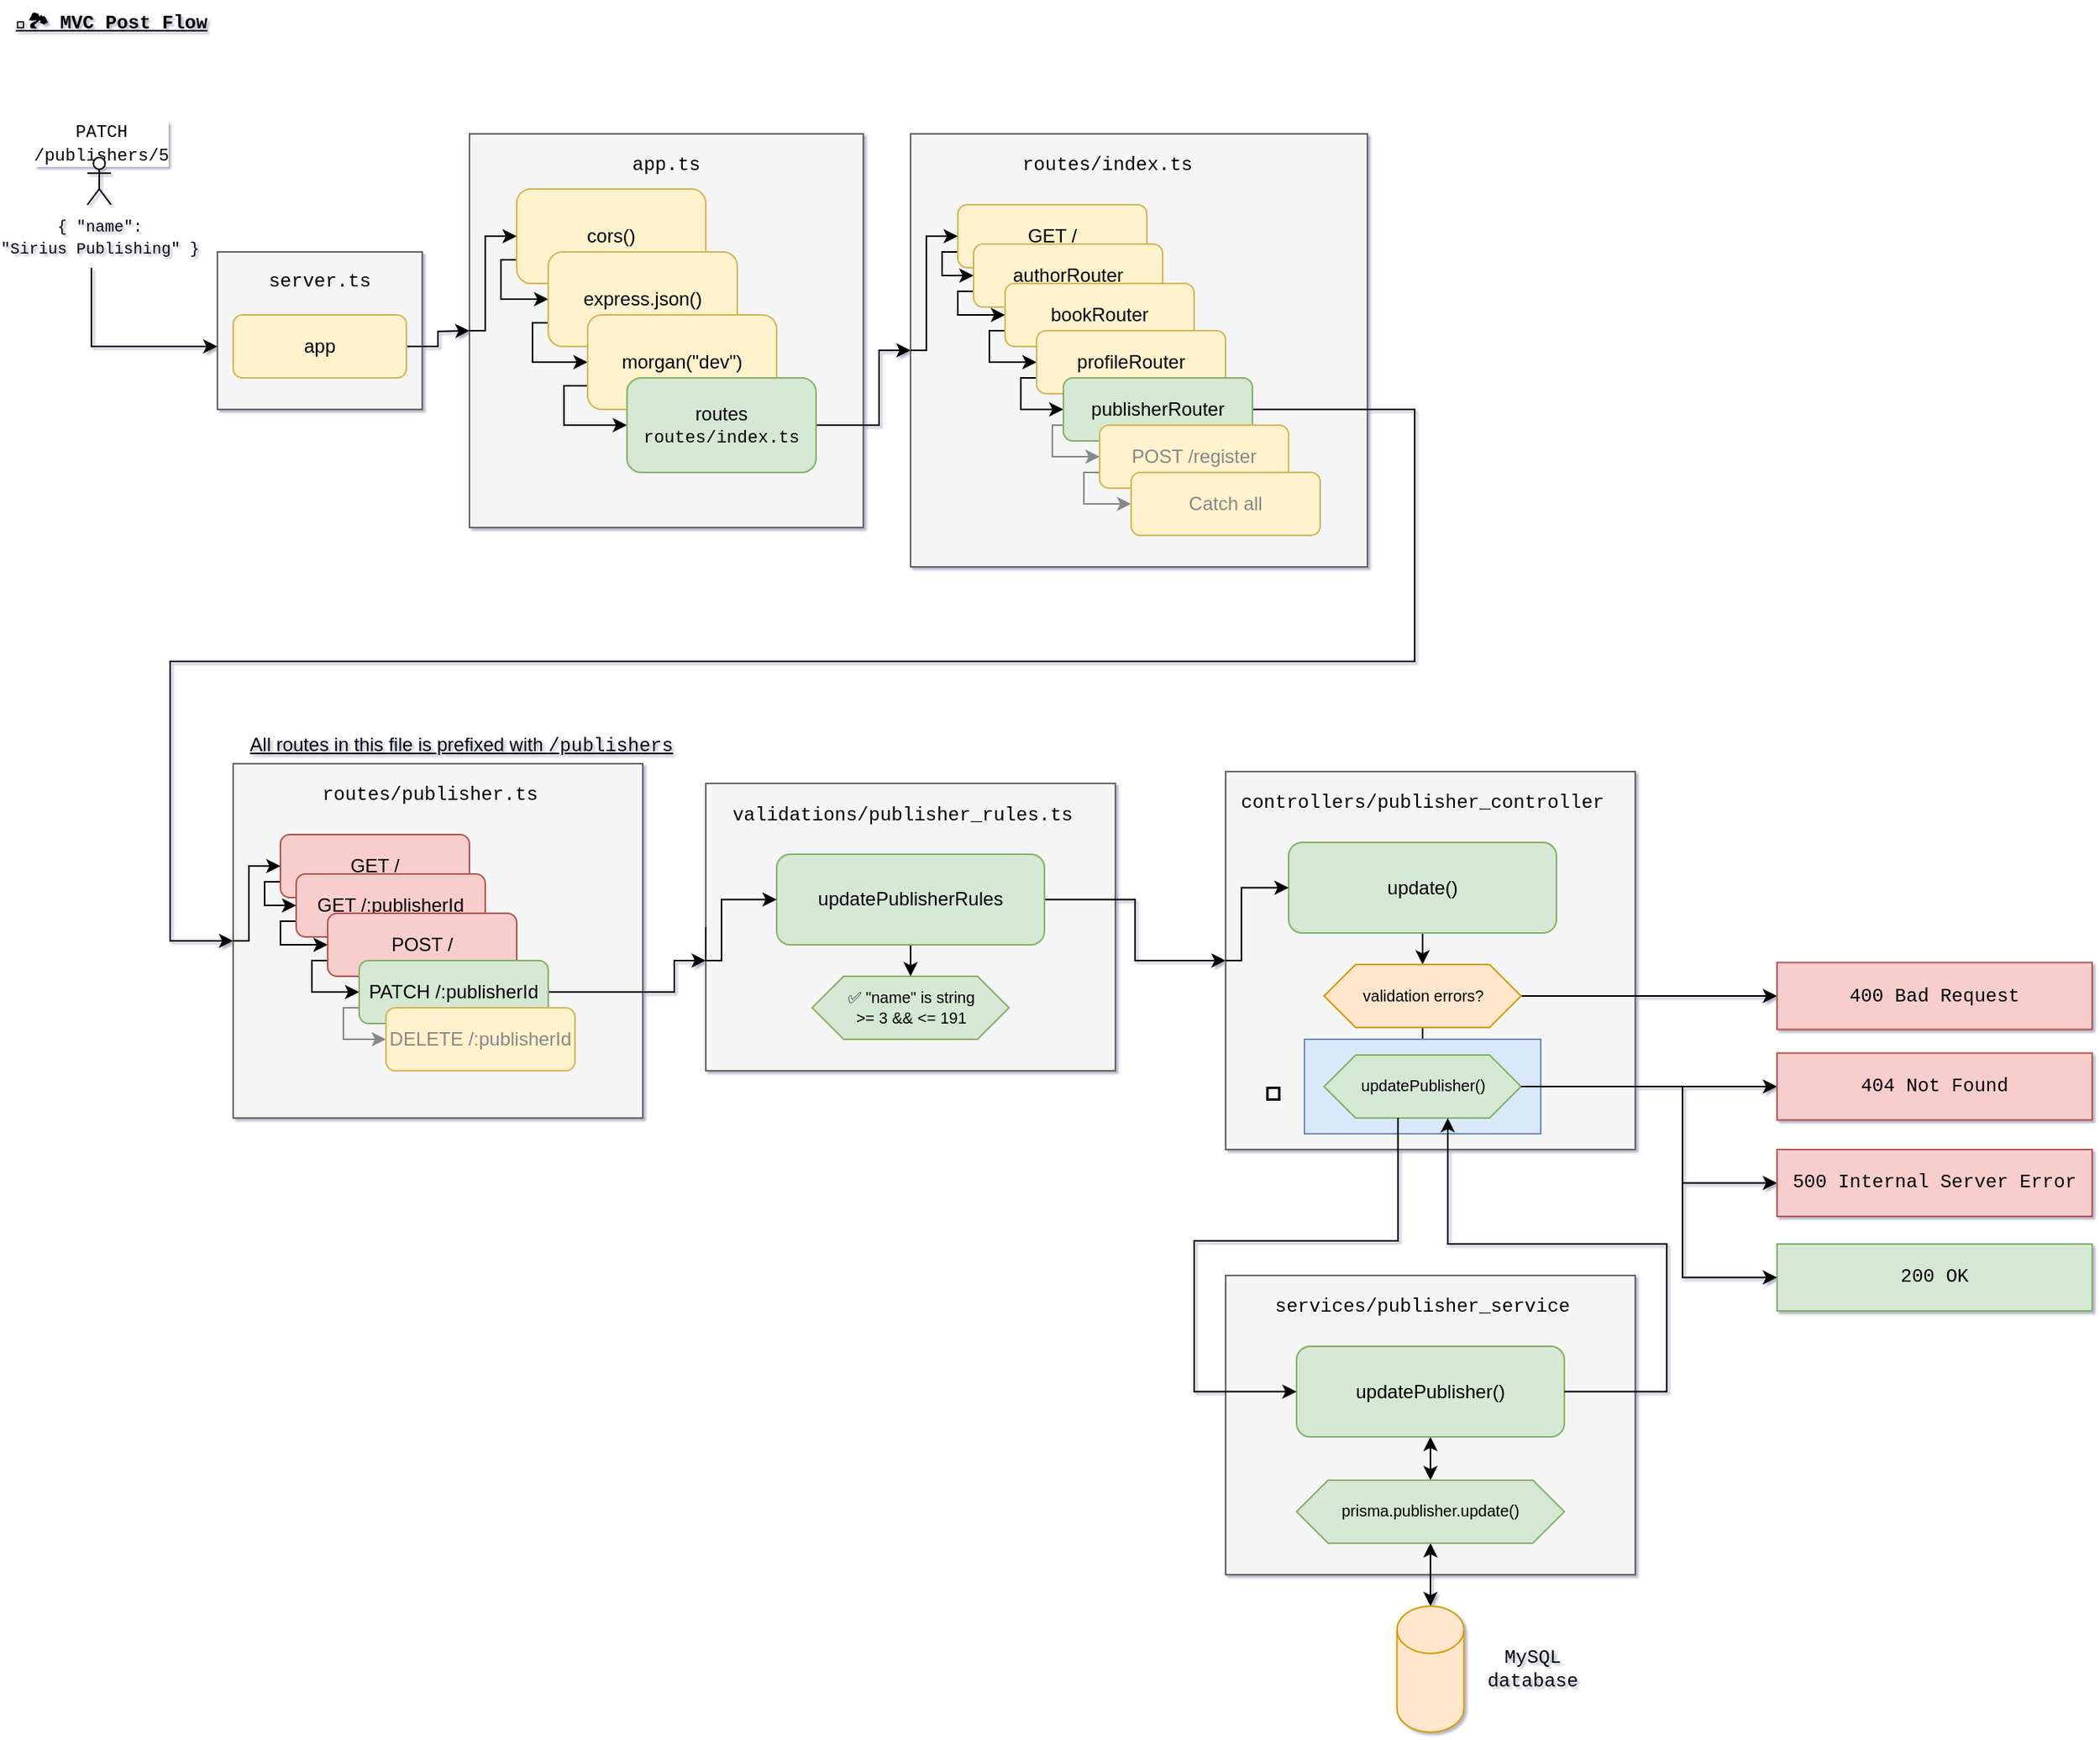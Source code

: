 <mxfile>
    <diagram name="POST" id="50YFJsmm-THxppCSqZx-">
        <mxGraphModel dx="1922" dy="1076" grid="0" gridSize="2000" guides="1" tooltips="1" connect="1" arrows="1" fold="1" page="1" pageScale="1" pageWidth="1654" pageHeight="1169" background="#ffffff" math="0" shadow="1">
            <root>
                <mxCell id="2HmFckIFRh-2PNPAl17W-0"/>
                <mxCell id="2HmFckIFRh-2PNPAl17W-1" parent="2HmFckIFRh-2PNPAl17W-0"/>
                <mxCell id="ERB452Abkvy0QDF_Uoh1-105" value="" style="rounded=0;whiteSpace=wrap;html=1;fontFamily=Courier New;fillColor=#f5f5f5;fontColor=#333333;strokeColor=#666666;" parent="2HmFckIFRh-2PNPAl17W-1" vertex="1">
                    <mxGeometry x="810" y="860" width="260" height="190" as="geometry"/>
                </mxCell>
                <mxCell id="2HmFckIFRh-2PNPAl17W-2" value="" style="rounded=0;whiteSpace=wrap;html=1;fontFamily=Courier New;fillColor=#f5f5f5;fontColor=#333333;strokeColor=#666666;" parent="2HmFckIFRh-2PNPAl17W-1" vertex="1">
                    <mxGeometry x="330" y="135" width="250" height="250" as="geometry"/>
                </mxCell>
                <mxCell id="2HmFckIFRh-2PNPAl17W-12" value="app.ts" style="text;html=1;strokeColor=none;fillColor=none;align=center;verticalAlign=middle;whiteSpace=wrap;rounded=0;fontFamily=Courier New;fontColor=#000000;" parent="2HmFckIFRh-2PNPAl17W-1" vertex="1">
                    <mxGeometry x="340" y="140" width="230" height="30" as="geometry"/>
                </mxCell>
                <mxCell id="2HmFckIFRh-2PNPAl17W-13" value="" style="rounded=0;whiteSpace=wrap;html=1;fontFamily=Courier New;fillColor=#f5f5f5;fontColor=#333333;strokeColor=#666666;" parent="2HmFckIFRh-2PNPAl17W-1" vertex="1">
                    <mxGeometry x="170" y="210" width="130" height="100" as="geometry"/>
                </mxCell>
                <mxCell id="2HmFckIFRh-2PNPAl17W-14" value="server.ts" style="text;html=1;strokeColor=none;fillColor=none;align=center;verticalAlign=middle;whiteSpace=wrap;rounded=0;fontFamily=Courier New;fontColor=#000000;" parent="2HmFckIFRh-2PNPAl17W-1" vertex="1">
                    <mxGeometry x="180" y="214" width="110" height="30" as="geometry"/>
                </mxCell>
                <mxCell id="ERB452Abkvy0QDF_Uoh1-0" value="&lt;font face=&quot;Courier New&quot;&gt;PATCH &lt;br&gt;/publishers/5&lt;/font&gt;" style="edgeLabel;html=1;align=center;verticalAlign=middle;resizable=0;points=[];" parent="2HmFckIFRh-2PNPAl17W-1" vertex="1" connectable="0">
                    <mxGeometry x="95.004" y="140" as="geometry">
                        <mxPoint x="1" y="1" as="offset"/>
                    </mxGeometry>
                </mxCell>
                <mxCell id="ERB452Abkvy0QDF_Uoh1-5" style="edgeStyle=orthogonalEdgeStyle;rounded=0;orthogonalLoop=1;jettySize=auto;html=1;exitX=0;exitY=0.75;exitDx=0;exitDy=0;entryX=0;entryY=0.5;entryDx=0;entryDy=0;" parent="2HmFckIFRh-2PNPAl17W-1" source="ERB452Abkvy0QDF_Uoh1-1" target="ERB452Abkvy0QDF_Uoh1-2" edge="1">
                    <mxGeometry relative="1" as="geometry">
                        <Array as="points">
                            <mxPoint x="350" y="215"/>
                            <mxPoint x="350" y="240"/>
                        </Array>
                    </mxGeometry>
                </mxCell>
                <mxCell id="ERB452Abkvy0QDF_Uoh1-1" value="cors()" style="rounded=1;whiteSpace=wrap;html=1;fillColor=#fff2cc;strokeColor=#d6b656;fontColor=#000000;" parent="2HmFckIFRh-2PNPAl17W-1" vertex="1">
                    <mxGeometry x="360" y="170" width="120" height="60" as="geometry"/>
                </mxCell>
                <mxCell id="ERB452Abkvy0QDF_Uoh1-6" style="edgeStyle=orthogonalEdgeStyle;rounded=0;orthogonalLoop=1;jettySize=auto;html=1;exitX=0;exitY=0.75;exitDx=0;exitDy=0;entryX=0;entryY=0.5;entryDx=0;entryDy=0;" parent="2HmFckIFRh-2PNPAl17W-1" source="ERB452Abkvy0QDF_Uoh1-2" target="ERB452Abkvy0QDF_Uoh1-3" edge="1">
                    <mxGeometry relative="1" as="geometry">
                        <Array as="points">
                            <mxPoint x="370" y="255"/>
                            <mxPoint x="370" y="280"/>
                        </Array>
                    </mxGeometry>
                </mxCell>
                <mxCell id="ERB452Abkvy0QDF_Uoh1-2" value="express.json()" style="rounded=1;whiteSpace=wrap;html=1;fillColor=#fff2cc;strokeColor=#d6b656;fontColor=#000000;" parent="2HmFckIFRh-2PNPAl17W-1" vertex="1">
                    <mxGeometry x="380" y="210" width="120" height="60" as="geometry"/>
                </mxCell>
                <mxCell id="ERB452Abkvy0QDF_Uoh1-7" style="edgeStyle=orthogonalEdgeStyle;rounded=0;orthogonalLoop=1;jettySize=auto;html=1;exitX=0;exitY=0.75;exitDx=0;exitDy=0;entryX=0;entryY=0.5;entryDx=0;entryDy=0;" parent="2HmFckIFRh-2PNPAl17W-1" source="ERB452Abkvy0QDF_Uoh1-3" target="2HmFckIFRh-2PNPAl17W-9" edge="1">
                    <mxGeometry relative="1" as="geometry">
                        <Array as="points">
                            <mxPoint x="390" y="295"/>
                            <mxPoint x="390" y="320"/>
                        </Array>
                    </mxGeometry>
                </mxCell>
                <mxCell id="ERB452Abkvy0QDF_Uoh1-3" value="morgan(&quot;dev&quot;)" style="rounded=1;whiteSpace=wrap;html=1;fillColor=#fff2cc;strokeColor=#d6b656;fontColor=#000000;" parent="2HmFckIFRh-2PNPAl17W-1" vertex="1">
                    <mxGeometry x="405" y="250" width="120" height="60" as="geometry"/>
                </mxCell>
                <mxCell id="ERB452Abkvy0QDF_Uoh1-73" style="edgeStyle=orthogonalEdgeStyle;rounded=0;orthogonalLoop=1;jettySize=auto;html=1;exitX=1;exitY=0.5;exitDx=0;exitDy=0;entryX=0;entryY=0.5;entryDx=0;entryDy=0;strokeColor=#000000;" parent="2HmFckIFRh-2PNPAl17W-1" source="2HmFckIFRh-2PNPAl17W-9" target="ERB452Abkvy0QDF_Uoh1-11" edge="1">
                    <mxGeometry relative="1" as="geometry">
                        <Array as="points">
                            <mxPoint x="590" y="320"/>
                            <mxPoint x="590" y="272"/>
                        </Array>
                    </mxGeometry>
                </mxCell>
                <mxCell id="2HmFckIFRh-2PNPAl17W-9" value="routes&lt;br&gt;&lt;font face=&quot;Courier New&quot; style=&quot;font-size: 11px&quot;&gt;routes/index.ts&lt;/font&gt;" style="rounded=1;whiteSpace=wrap;html=1;fillColor=#d5e8d4;strokeColor=#82b366;fontColor=#000000;" parent="2HmFckIFRh-2PNPAl17W-1" vertex="1">
                    <mxGeometry x="430" y="290" width="120" height="60" as="geometry"/>
                </mxCell>
                <mxCell id="ERB452Abkvy0QDF_Uoh1-4" style="edgeStyle=orthogonalEdgeStyle;rounded=0;orthogonalLoop=1;jettySize=auto;html=1;exitX=0;exitY=0.5;exitDx=0;exitDy=0;entryX=0;entryY=0.5;entryDx=0;entryDy=0;" parent="2HmFckIFRh-2PNPAl17W-1" source="2HmFckIFRh-2PNPAl17W-2" target="ERB452Abkvy0QDF_Uoh1-1" edge="1">
                    <mxGeometry relative="1" as="geometry">
                        <Array as="points">
                            <mxPoint x="340" y="260"/>
                            <mxPoint x="340" y="200"/>
                        </Array>
                    </mxGeometry>
                </mxCell>
                <mxCell id="ERB452Abkvy0QDF_Uoh1-10" style="edgeStyle=orthogonalEdgeStyle;rounded=0;orthogonalLoop=1;jettySize=auto;html=1;" parent="2HmFckIFRh-2PNPAl17W-1" source="ERB452Abkvy0QDF_Uoh1-8" edge="1">
                    <mxGeometry relative="1" as="geometry">
                        <mxPoint x="330" y="260" as="targetPoint"/>
                    </mxGeometry>
                </mxCell>
                <mxCell id="ERB452Abkvy0QDF_Uoh1-8" value="app" style="rounded=1;whiteSpace=wrap;html=1;fillColor=#fff2cc;strokeColor=#d6b656;fontColor=#000000;" parent="2HmFckIFRh-2PNPAl17W-1" vertex="1">
                    <mxGeometry x="180" y="250" width="110" height="40" as="geometry"/>
                </mxCell>
                <mxCell id="ERB452Abkvy0QDF_Uoh1-9" value="" style="endArrow=classic;html=1;rounded=0;" parent="2HmFckIFRh-2PNPAl17W-1" edge="1">
                    <mxGeometry width="50" height="50" relative="1" as="geometry">
                        <mxPoint x="90" y="220" as="sourcePoint"/>
                        <mxPoint x="170" y="270" as="targetPoint"/>
                        <Array as="points">
                            <mxPoint x="90" y="270"/>
                        </Array>
                    </mxGeometry>
                </mxCell>
                <mxCell id="ERB452Abkvy0QDF_Uoh1-11" value="" style="rounded=0;whiteSpace=wrap;html=1;fontFamily=Courier New;fillColor=#f5f5f5;fontColor=#333333;strokeColor=#666666;" parent="2HmFckIFRh-2PNPAl17W-1" vertex="1">
                    <mxGeometry x="610" y="135" width="290" height="275" as="geometry"/>
                </mxCell>
                <mxCell id="ERB452Abkvy0QDF_Uoh1-12" value="routes/index.ts" style="text;html=1;strokeColor=none;fillColor=none;align=center;verticalAlign=middle;whiteSpace=wrap;rounded=0;fontFamily=Courier New;fontColor=#000000;" parent="2HmFckIFRh-2PNPAl17W-1" vertex="1">
                    <mxGeometry x="620" y="140" width="230" height="30" as="geometry"/>
                </mxCell>
                <mxCell id="ERB452Abkvy0QDF_Uoh1-35" style="edgeStyle=orthogonalEdgeStyle;rounded=0;orthogonalLoop=1;jettySize=auto;html=1;exitX=0;exitY=0.75;exitDx=0;exitDy=0;entryX=0;entryY=0.5;entryDx=0;entryDy=0;" parent="2HmFckIFRh-2PNPAl17W-1" source="ERB452Abkvy0QDF_Uoh1-14" target="ERB452Abkvy0QDF_Uoh1-33" edge="1">
                    <mxGeometry relative="1" as="geometry">
                        <Array as="points">
                            <mxPoint x="630" y="210"/>
                            <mxPoint x="630" y="225"/>
                        </Array>
                    </mxGeometry>
                </mxCell>
                <mxCell id="ERB452Abkvy0QDF_Uoh1-14" value="GET /" style="rounded=1;whiteSpace=wrap;html=1;fillColor=#fff2cc;strokeColor=#d6b656;fontColor=#000000;" parent="2HmFckIFRh-2PNPAl17W-1" vertex="1">
                    <mxGeometry x="640" y="180" width="120" height="40" as="geometry"/>
                </mxCell>
                <mxCell id="ERB452Abkvy0QDF_Uoh1-20" style="edgeStyle=orthogonalEdgeStyle;rounded=0;orthogonalLoop=1;jettySize=auto;html=1;exitX=0;exitY=0.5;exitDx=0;exitDy=0;entryX=0;entryY=0.5;entryDx=0;entryDy=0;" parent="2HmFckIFRh-2PNPAl17W-1" source="ERB452Abkvy0QDF_Uoh1-11" target="ERB452Abkvy0QDF_Uoh1-14" edge="1">
                    <mxGeometry relative="1" as="geometry">
                        <Array as="points">
                            <mxPoint x="620" y="272"/>
                            <mxPoint x="620" y="200"/>
                        </Array>
                    </mxGeometry>
                </mxCell>
                <mxCell id="ERB452Abkvy0QDF_Uoh1-36" style="edgeStyle=orthogonalEdgeStyle;rounded=0;orthogonalLoop=1;jettySize=auto;html=1;exitX=0;exitY=0.75;exitDx=0;exitDy=0;entryX=0;entryY=0.5;entryDx=0;entryDy=0;" parent="2HmFckIFRh-2PNPAl17W-1" source="ERB452Abkvy0QDF_Uoh1-33" target="ERB452Abkvy0QDF_Uoh1-16" edge="1">
                    <mxGeometry relative="1" as="geometry">
                        <Array as="points">
                            <mxPoint x="640" y="235"/>
                            <mxPoint x="640" y="250"/>
                        </Array>
                    </mxGeometry>
                </mxCell>
                <mxCell id="ERB452Abkvy0QDF_Uoh1-33" value="authorRouter" style="rounded=1;whiteSpace=wrap;html=1;fillColor=#fff2cc;strokeColor=#d6b656;fontColor=#000000;" parent="2HmFckIFRh-2PNPAl17W-1" vertex="1">
                    <mxGeometry x="650" y="205" width="120" height="40" as="geometry"/>
                </mxCell>
                <mxCell id="ERB452Abkvy0QDF_Uoh1-37" style="edgeStyle=orthogonalEdgeStyle;rounded=0;orthogonalLoop=1;jettySize=auto;html=1;exitX=0;exitY=0.75;exitDx=0;exitDy=0;entryX=0;entryY=0.5;entryDx=0;entryDy=0;" parent="2HmFckIFRh-2PNPAl17W-1" source="ERB452Abkvy0QDF_Uoh1-16" target="ERB452Abkvy0QDF_Uoh1-18" edge="1">
                    <mxGeometry relative="1" as="geometry">
                        <Array as="points">
                            <mxPoint x="660" y="260"/>
                            <mxPoint x="660" y="280"/>
                        </Array>
                    </mxGeometry>
                </mxCell>
                <mxCell id="ERB452Abkvy0QDF_Uoh1-16" value="bookRouter" style="rounded=1;whiteSpace=wrap;html=1;fillColor=#fff2cc;strokeColor=#d6b656;fontColor=#000000;" parent="2HmFckIFRh-2PNPAl17W-1" vertex="1">
                    <mxGeometry x="670" y="230" width="120" height="40" as="geometry"/>
                </mxCell>
                <mxCell id="ERB452Abkvy0QDF_Uoh1-38" style="edgeStyle=orthogonalEdgeStyle;rounded=0;orthogonalLoop=1;jettySize=auto;html=1;exitX=0;exitY=0.75;exitDx=0;exitDy=0;entryX=0;entryY=0.5;entryDx=0;entryDy=0;strokeColor=#000000;" parent="2HmFckIFRh-2PNPAl17W-1" source="ERB452Abkvy0QDF_Uoh1-18" target="ERB452Abkvy0QDF_Uoh1-19" edge="1">
                    <mxGeometry relative="1" as="geometry">
                        <Array as="points">
                            <mxPoint x="680" y="290"/>
                            <mxPoint x="680" y="310"/>
                        </Array>
                    </mxGeometry>
                </mxCell>
                <mxCell id="ERB452Abkvy0QDF_Uoh1-74" style="edgeStyle=orthogonalEdgeStyle;rounded=0;orthogonalLoop=1;jettySize=auto;html=1;entryX=0;entryY=0.5;entryDx=0;entryDy=0;strokeColor=#000000;exitX=1;exitY=0.5;exitDx=0;exitDy=0;" parent="2HmFckIFRh-2PNPAl17W-1" source="ERB452Abkvy0QDF_Uoh1-19" target="ERB452Abkvy0QDF_Uoh1-57" edge="1">
                    <mxGeometry relative="1" as="geometry">
                        <Array as="points">
                            <mxPoint x="930" y="310"/>
                            <mxPoint x="930" y="470"/>
                            <mxPoint x="140" y="470"/>
                            <mxPoint x="140" y="648"/>
                        </Array>
                    </mxGeometry>
                </mxCell>
                <mxCell id="ERB452Abkvy0QDF_Uoh1-18" value="profileRouter" style="rounded=1;whiteSpace=wrap;html=1;fillColor=#fff2cc;strokeColor=#d6b656;fontColor=#000000;" parent="2HmFckIFRh-2PNPAl17W-1" vertex="1">
                    <mxGeometry x="690" y="260" width="120" height="40" as="geometry"/>
                </mxCell>
                <mxCell id="ERB452Abkvy0QDF_Uoh1-39" style="edgeStyle=orthogonalEdgeStyle;rounded=0;orthogonalLoop=1;jettySize=auto;html=1;exitX=0;exitY=0.75;exitDx=0;exitDy=0;entryX=0;entryY=0.5;entryDx=0;entryDy=0;strokeColor=#888888;" parent="2HmFckIFRh-2PNPAl17W-1" source="ERB452Abkvy0QDF_Uoh1-19" target="ERB452Abkvy0QDF_Uoh1-21" edge="1">
                    <mxGeometry relative="1" as="geometry">
                        <Array as="points">
                            <mxPoint x="700" y="320"/>
                            <mxPoint x="700" y="340"/>
                        </Array>
                    </mxGeometry>
                </mxCell>
                <mxCell id="ERB452Abkvy0QDF_Uoh1-19" value="publisherRouter" style="rounded=1;whiteSpace=wrap;html=1;fillColor=#d5e8d4;strokeColor=#82b366;fontColor=#000000;" parent="2HmFckIFRh-2PNPAl17W-1" vertex="1">
                    <mxGeometry x="707" y="290" width="120" height="40" as="geometry"/>
                </mxCell>
                <mxCell id="ERB452Abkvy0QDF_Uoh1-40" style="edgeStyle=orthogonalEdgeStyle;rounded=0;orthogonalLoop=1;jettySize=auto;html=1;exitX=0;exitY=0.75;exitDx=0;exitDy=0;entryX=0;entryY=0.5;entryDx=0;entryDy=0;strokeColor=#888888;" parent="2HmFckIFRh-2PNPAl17W-1" source="ERB452Abkvy0QDF_Uoh1-21" target="ERB452Abkvy0QDF_Uoh1-34" edge="1">
                    <mxGeometry relative="1" as="geometry">
                        <Array as="points">
                            <mxPoint x="720" y="350"/>
                            <mxPoint x="720" y="370"/>
                        </Array>
                    </mxGeometry>
                </mxCell>
                <mxCell id="ERB452Abkvy0QDF_Uoh1-21" value="POST /register" style="rounded=1;whiteSpace=wrap;html=1;fillColor=#fff2cc;strokeColor=#d6b656;fontColor=#888888;" parent="2HmFckIFRh-2PNPAl17W-1" vertex="1">
                    <mxGeometry x="730" y="320" width="120" height="40" as="geometry"/>
                </mxCell>
                <mxCell id="ERB452Abkvy0QDF_Uoh1-34" value="Catch all" style="rounded=1;whiteSpace=wrap;html=1;fillColor=#fff2cc;strokeColor=#d6b656;fontColor=#888888;" parent="2HmFckIFRh-2PNPAl17W-1" vertex="1">
                    <mxGeometry x="750" y="350" width="120" height="40" as="geometry"/>
                </mxCell>
                <mxCell id="ERB452Abkvy0QDF_Uoh1-57" value="" style="rounded=0;whiteSpace=wrap;html=1;fontFamily=Courier New;fillColor=#f5f5f5;fontColor=#333333;strokeColor=#666666;" parent="2HmFckIFRh-2PNPAl17W-1" vertex="1">
                    <mxGeometry x="180" y="535" width="260" height="225" as="geometry"/>
                </mxCell>
                <mxCell id="ERB452Abkvy0QDF_Uoh1-58" value="routes/publisher.ts" style="text;html=1;strokeColor=none;fillColor=none;align=center;verticalAlign=middle;whiteSpace=wrap;rounded=0;fontFamily=Courier New;fontColor=#000000;" parent="2HmFckIFRh-2PNPAl17W-1" vertex="1">
                    <mxGeometry x="190" y="540" width="230" height="30" as="geometry"/>
                </mxCell>
                <mxCell id="ERB452Abkvy0QDF_Uoh1-59" style="edgeStyle=orthogonalEdgeStyle;rounded=0;orthogonalLoop=1;jettySize=auto;html=1;exitX=0;exitY=0.75;exitDx=0;exitDy=0;entryX=0;entryY=0.5;entryDx=0;entryDy=0;" parent="2HmFckIFRh-2PNPAl17W-1" source="ERB452Abkvy0QDF_Uoh1-60" target="ERB452Abkvy0QDF_Uoh1-63" edge="1">
                    <mxGeometry relative="1" as="geometry">
                        <Array as="points">
                            <mxPoint x="200" y="610"/>
                            <mxPoint x="200" y="625"/>
                        </Array>
                    </mxGeometry>
                </mxCell>
                <mxCell id="ERB452Abkvy0QDF_Uoh1-60" value="GET /" style="rounded=1;whiteSpace=wrap;html=1;fillColor=#f8cecc;strokeColor=#b85450;fontColor=#000000;" parent="2HmFckIFRh-2PNPAl17W-1" vertex="1">
                    <mxGeometry x="210" y="580" width="120" height="40" as="geometry"/>
                </mxCell>
                <mxCell id="ERB452Abkvy0QDF_Uoh1-61" style="edgeStyle=orthogonalEdgeStyle;rounded=0;orthogonalLoop=1;jettySize=auto;html=1;exitX=0;exitY=0.5;exitDx=0;exitDy=0;entryX=0;entryY=0.5;entryDx=0;entryDy=0;" parent="2HmFckIFRh-2PNPAl17W-1" source="ERB452Abkvy0QDF_Uoh1-57" target="ERB452Abkvy0QDF_Uoh1-60" edge="1">
                    <mxGeometry relative="1" as="geometry">
                        <Array as="points">
                            <mxPoint x="190" y="648"/>
                            <mxPoint x="190" y="600"/>
                        </Array>
                    </mxGeometry>
                </mxCell>
                <mxCell id="ERB452Abkvy0QDF_Uoh1-62" style="edgeStyle=orthogonalEdgeStyle;rounded=0;orthogonalLoop=1;jettySize=auto;html=1;exitX=0;exitY=0.75;exitDx=0;exitDy=0;entryX=0;entryY=0.5;entryDx=0;entryDy=0;" parent="2HmFckIFRh-2PNPAl17W-1" source="ERB452Abkvy0QDF_Uoh1-63" target="ERB452Abkvy0QDF_Uoh1-65" edge="1">
                    <mxGeometry relative="1" as="geometry">
                        <Array as="points">
                            <mxPoint x="210" y="635"/>
                            <mxPoint x="210" y="650"/>
                        </Array>
                    </mxGeometry>
                </mxCell>
                <mxCell id="ERB452Abkvy0QDF_Uoh1-63" value="GET /:publisherId" style="rounded=1;whiteSpace=wrap;html=1;fillColor=#f8cecc;strokeColor=#b85450;fontColor=#000000;" parent="2HmFckIFRh-2PNPAl17W-1" vertex="1">
                    <mxGeometry x="220" y="605" width="120" height="40" as="geometry"/>
                </mxCell>
                <mxCell id="ERB452Abkvy0QDF_Uoh1-64" style="edgeStyle=orthogonalEdgeStyle;rounded=0;orthogonalLoop=1;jettySize=auto;html=1;exitX=0;exitY=0.75;exitDx=0;exitDy=0;entryX=0;entryY=0.5;entryDx=0;entryDy=0;" parent="2HmFckIFRh-2PNPAl17W-1" source="ERB452Abkvy0QDF_Uoh1-65" target="ERB452Abkvy0QDF_Uoh1-67" edge="1">
                    <mxGeometry relative="1" as="geometry">
                        <Array as="points">
                            <mxPoint x="230" y="660"/>
                            <mxPoint x="230" y="680"/>
                        </Array>
                    </mxGeometry>
                </mxCell>
                <mxCell id="ERB452Abkvy0QDF_Uoh1-65" value="POST /" style="rounded=1;whiteSpace=wrap;html=1;fillColor=#f8cecc;strokeColor=#b85450;fontColor=#000000;" parent="2HmFckIFRh-2PNPAl17W-1" vertex="1">
                    <mxGeometry x="240" y="630" width="120" height="40" as="geometry"/>
                </mxCell>
                <mxCell id="ERB452Abkvy0QDF_Uoh1-66" style="edgeStyle=orthogonalEdgeStyle;rounded=0;orthogonalLoop=1;jettySize=auto;html=1;exitX=0;exitY=0.75;exitDx=0;exitDy=0;entryX=0;entryY=0.5;entryDx=0;entryDy=0;strokeColor=#888888;" parent="2HmFckIFRh-2PNPAl17W-1" source="ERB452Abkvy0QDF_Uoh1-67" target="ERB452Abkvy0QDF_Uoh1-69" edge="1">
                    <mxGeometry relative="1" as="geometry">
                        <Array as="points">
                            <mxPoint x="250" y="690"/>
                            <mxPoint x="250" y="710"/>
                        </Array>
                    </mxGeometry>
                </mxCell>
                <mxCell id="ERB452Abkvy0QDF_Uoh1-89" style="edgeStyle=orthogonalEdgeStyle;rounded=0;orthogonalLoop=1;jettySize=auto;html=1;fontFamily=Courier New;fontSize=10;strokeColor=#000000;" parent="2HmFckIFRh-2PNPAl17W-1" source="ERB452Abkvy0QDF_Uoh1-67" edge="1">
                    <mxGeometry relative="1" as="geometry">
                        <mxPoint x="480" y="660" as="targetPoint"/>
                        <Array as="points">
                            <mxPoint x="460" y="680"/>
                            <mxPoint x="460" y="660"/>
                        </Array>
                    </mxGeometry>
                </mxCell>
                <mxCell id="ERB452Abkvy0QDF_Uoh1-67" value="PATCH /:publisherId" style="rounded=1;whiteSpace=wrap;html=1;fillColor=#d5e8d4;strokeColor=#82b366;fontColor=#000000;" parent="2HmFckIFRh-2PNPAl17W-1" vertex="1">
                    <mxGeometry x="260" y="660" width="120" height="40" as="geometry"/>
                </mxCell>
                <mxCell id="ERB452Abkvy0QDF_Uoh1-69" value="DELETE /:publisherId" style="rounded=1;whiteSpace=wrap;html=1;fillColor=#fff2cc;strokeColor=#d6b656;fontColor=#888888;" parent="2HmFckIFRh-2PNPAl17W-1" vertex="1">
                    <mxGeometry x="277" y="690" width="120" height="40" as="geometry"/>
                </mxCell>
                <mxCell id="ERB452Abkvy0QDF_Uoh1-75" value="All routes in this file is prefixed with &lt;font face=&quot;Courier New&quot;&gt;/publishers&lt;/font&gt;" style="text;html=1;strokeColor=none;fillColor=none;align=center;verticalAlign=middle;whiteSpace=wrap;rounded=0;fontStyle=4" parent="2HmFckIFRh-2PNPAl17W-1" vertex="1">
                    <mxGeometry x="180" y="510" width="290" height="25" as="geometry"/>
                </mxCell>
                <mxCell id="ERB452Abkvy0QDF_Uoh1-76" value="&lt;font style=&quot;font-size: 10px&quot;&gt;{ &quot;&lt;font color=&quot;#000000&quot;&gt;name&quot;: &lt;br&gt;&quot;Sirius Publishing&lt;/font&gt;&quot;&amp;nbsp;}&lt;/font&gt;" style="shape=umlActor;verticalLabelPosition=bottom;verticalAlign=top;html=1;outlineConnect=0;fontFamily=Courier New;" parent="2HmFckIFRh-2PNPAl17W-1" vertex="1">
                    <mxGeometry x="87.5" y="150" width="15" height="30" as="geometry"/>
                </mxCell>
                <mxCell id="ERB452Abkvy0QDF_Uoh1-77" value="" style="rounded=0;whiteSpace=wrap;html=1;fontFamily=Courier New;fillColor=#f5f5f5;fontColor=#333333;strokeColor=#666666;" parent="2HmFckIFRh-2PNPAl17W-1" vertex="1">
                    <mxGeometry x="480" y="547.5" width="260" height="182.5" as="geometry"/>
                </mxCell>
                <mxCell id="ERB452Abkvy0QDF_Uoh1-78" value="validations/publisher_rules.ts" style="text;html=1;strokeColor=none;fillColor=none;align=center;verticalAlign=middle;whiteSpace=wrap;rounded=0;fontFamily=Courier New;fontColor=#000000;" parent="2HmFckIFRh-2PNPAl17W-1" vertex="1">
                    <mxGeometry x="490" y="552.5" width="230" height="30" as="geometry"/>
                </mxCell>
                <mxCell id="ERB452Abkvy0QDF_Uoh1-92" style="edgeStyle=orthogonalEdgeStyle;rounded=0;orthogonalLoop=1;jettySize=auto;html=1;exitX=0.5;exitY=1;exitDx=0;exitDy=0;entryX=0.5;entryY=0;entryDx=0;entryDy=0;fontFamily=Courier New;fontSize=10;fontColor=#000000;strokeColor=#000000;" parent="2HmFckIFRh-2PNPAl17W-1" source="ERB452Abkvy0QDF_Uoh1-80" target="ERB452Abkvy0QDF_Uoh1-91" edge="1">
                    <mxGeometry relative="1" as="geometry"/>
                </mxCell>
                <mxCell id="ERB452Abkvy0QDF_Uoh1-103" style="edgeStyle=orthogonalEdgeStyle;rounded=0;orthogonalLoop=1;jettySize=auto;html=1;entryX=0;entryY=0.5;entryDx=0;entryDy=0;fontFamily=Courier New;fontSize=12;fontColor=#000000;strokeColor=#000000;" parent="2HmFckIFRh-2PNPAl17W-1" source="ERB452Abkvy0QDF_Uoh1-80" target="ERB452Abkvy0QDF_Uoh1-93" edge="1">
                    <mxGeometry relative="1" as="geometry"/>
                </mxCell>
                <mxCell id="ERB452Abkvy0QDF_Uoh1-80" value="updatePublisherRules" style="rounded=1;whiteSpace=wrap;html=1;fillColor=#d5e8d4;strokeColor=#82b366;fontColor=#000000;" parent="2HmFckIFRh-2PNPAl17W-1" vertex="1">
                    <mxGeometry x="525" y="592.5" width="170" height="57.5" as="geometry"/>
                </mxCell>
                <mxCell id="ERB452Abkvy0QDF_Uoh1-90" style="edgeStyle=orthogonalEdgeStyle;rounded=0;orthogonalLoop=1;jettySize=auto;html=1;exitX=0;exitY=0.5;exitDx=0;exitDy=0;entryX=0;entryY=0.5;entryDx=0;entryDy=0;fontFamily=Courier New;fontSize=10;strokeColor=#000000;" parent="2HmFckIFRh-2PNPAl17W-1" source="ERB452Abkvy0QDF_Uoh1-77" target="ERB452Abkvy0QDF_Uoh1-80" edge="1">
                    <mxGeometry relative="1" as="geometry">
                        <Array as="points">
                            <mxPoint x="490" y="660"/>
                            <mxPoint x="490" y="621"/>
                        </Array>
                    </mxGeometry>
                </mxCell>
                <mxCell id="ERB452Abkvy0QDF_Uoh1-91" value="&lt;span style=&quot;font-family: helvetica;&quot;&gt;✅ &quot;name&quot; is string &lt;br&gt;&amp;gt;= 3 &amp;amp;&amp;amp; &amp;lt;= 191&lt;/span&gt;" style="shape=hexagon;perimeter=hexagonPerimeter2;whiteSpace=wrap;html=1;fixedSize=1;labelBackgroundColor=none;fontFamily=Courier New;fontSize=10;fillColor=#d5e8d4;strokeColor=#82b366;fontColor=#000000;" parent="2HmFckIFRh-2PNPAl17W-1" vertex="1">
                    <mxGeometry x="547.5" y="670" width="125" height="40" as="geometry"/>
                </mxCell>
                <mxCell id="ERB452Abkvy0QDF_Uoh1-93" value="" style="rounded=0;whiteSpace=wrap;html=1;fontFamily=Courier New;fillColor=#f5f5f5;fontColor=#333333;strokeColor=#666666;" parent="2HmFckIFRh-2PNPAl17W-1" vertex="1">
                    <mxGeometry x="810" y="540" width="260" height="240" as="geometry"/>
                </mxCell>
                <mxCell id="ERB452Abkvy0QDF_Uoh1-94" value="controllers/publisher_controller" style="text;html=1;strokeColor=none;fillColor=none;align=center;verticalAlign=middle;whiteSpace=wrap;rounded=0;fontFamily=Courier New;fontColor=#000000;" parent="2HmFckIFRh-2PNPAl17W-1" vertex="1">
                    <mxGeometry x="820" y="545" width="230" height="30" as="geometry"/>
                </mxCell>
                <mxCell id="ERB452Abkvy0QDF_Uoh1-95" style="edgeStyle=orthogonalEdgeStyle;rounded=0;orthogonalLoop=1;jettySize=auto;html=1;exitX=0.5;exitY=1;exitDx=0;exitDy=0;entryX=0.5;entryY=0;entryDx=0;entryDy=0;fontFamily=Courier New;fontSize=10;fontColor=#000000;strokeColor=#000000;" parent="2HmFckIFRh-2PNPAl17W-1" source="ERB452Abkvy0QDF_Uoh1-96" target="ERB452Abkvy0QDF_Uoh1-98" edge="1">
                    <mxGeometry relative="1" as="geometry"/>
                </mxCell>
                <mxCell id="ERB452Abkvy0QDF_Uoh1-96" value="update()" style="rounded=1;whiteSpace=wrap;html=1;fillColor=#d5e8d4;strokeColor=#82b366;fontColor=#000000;" parent="2HmFckIFRh-2PNPAl17W-1" vertex="1">
                    <mxGeometry x="850" y="585" width="170" height="57.5" as="geometry"/>
                </mxCell>
                <mxCell id="ERB452Abkvy0QDF_Uoh1-97" style="edgeStyle=orthogonalEdgeStyle;rounded=0;orthogonalLoop=1;jettySize=auto;html=1;exitX=0;exitY=0.5;exitDx=0;exitDy=0;entryX=0;entryY=0.5;entryDx=0;entryDy=0;fontFamily=Courier New;fontSize=10;strokeColor=#000000;" parent="2HmFckIFRh-2PNPAl17W-1" source="ERB452Abkvy0QDF_Uoh1-93" target="ERB452Abkvy0QDF_Uoh1-96" edge="1">
                    <mxGeometry relative="1" as="geometry">
                        <Array as="points">
                            <mxPoint x="820" y="660"/>
                            <mxPoint x="820" y="614"/>
                        </Array>
                    </mxGeometry>
                </mxCell>
                <mxCell id="ERB452Abkvy0QDF_Uoh1-101" style="edgeStyle=orthogonalEdgeStyle;rounded=0;orthogonalLoop=1;jettySize=auto;html=1;fontFamily=Courier New;fontSize=10;fontColor=#000000;strokeColor=#000000;entryX=0;entryY=0.5;entryDx=0;entryDy=0;" parent="2HmFckIFRh-2PNPAl17W-1" source="ERB452Abkvy0QDF_Uoh1-98" target="ERB452Abkvy0QDF_Uoh1-102" edge="1">
                    <mxGeometry relative="1" as="geometry">
                        <mxPoint x="1170" y="682.5" as="targetPoint"/>
                    </mxGeometry>
                </mxCell>
                <mxCell id="ERB452Abkvy0QDF_Uoh1-129" style="edgeStyle=orthogonalEdgeStyle;rounded=0;orthogonalLoop=1;jettySize=auto;html=1;exitX=0.5;exitY=1;exitDx=0;exitDy=0;entryX=0.5;entryY=0;entryDx=0;entryDy=0;fontFamily=Courier New;fontSize=12;fontColor=#888888;startArrow=none;startFill=0;strokeColor=#000000;" parent="2HmFckIFRh-2PNPAl17W-1" source="ERB452Abkvy0QDF_Uoh1-98" target="ERB452Abkvy0QDF_Uoh1-115" edge="1">
                    <mxGeometry relative="1" as="geometry"/>
                </mxCell>
                <mxCell id="ERB452Abkvy0QDF_Uoh1-98" value="&lt;font face=&quot;helvetica&quot;&gt;&lt;span style=&quot;&quot;&gt;validation errors?&lt;/span&gt;&lt;/font&gt;" style="shape=hexagon;perimeter=hexagonPerimeter2;whiteSpace=wrap;html=1;fixedSize=1;labelBackgroundColor=none;fontFamily=Courier New;fontSize=10;fillColor=#ffe6cc;strokeColor=#d79b00;fontColor=#000000;" parent="2HmFckIFRh-2PNPAl17W-1" vertex="1">
                    <mxGeometry x="872.5" y="662.5" width="125" height="40" as="geometry"/>
                </mxCell>
                <mxCell id="ERB452Abkvy0QDF_Uoh1-102" value="&lt;font style=&quot;font-size: 12px&quot;&gt;400 Bad Request&lt;/font&gt;" style="rounded=0;whiteSpace=wrap;html=1;labelBackgroundColor=none;fontFamily=Courier New;fontSize=10;fillColor=#f8cecc;strokeColor=#b85450;fontColor=#000000;" parent="2HmFckIFRh-2PNPAl17W-1" vertex="1">
                    <mxGeometry x="1160" y="661.25" width="200" height="42.5" as="geometry"/>
                </mxCell>
                <mxCell id="ERB452Abkvy0QDF_Uoh1-106" value="services/publisher_service" style="text;html=1;strokeColor=none;fillColor=none;align=center;verticalAlign=middle;whiteSpace=wrap;rounded=0;fontFamily=Courier New;" parent="2HmFckIFRh-2PNPAl17W-1" vertex="1">
                    <mxGeometry x="820" y="865" width="230" height="30" as="geometry"/>
                </mxCell>
                <mxCell id="ERB452Abkvy0QDF_Uoh1-113" style="edgeStyle=orthogonalEdgeStyle;rounded=0;orthogonalLoop=1;jettySize=auto;html=1;fontFamily=Courier New;fontSize=12;fontColor=#000000;strokeColor=#000000;startArrow=classic;startFill=1;" parent="2HmFckIFRh-2PNPAl17W-1" source="ERB452Abkvy0QDF_Uoh1-108" target="ERB452Abkvy0QDF_Uoh1-110" edge="1">
                    <mxGeometry relative="1" as="geometry"/>
                </mxCell>
                <mxCell id="ERB452Abkvy0QDF_Uoh1-108" value="updatePublisher()" style="rounded=1;whiteSpace=wrap;html=1;fillColor=#d5e8d4;strokeColor=#82b366;fontColor=#000000;" parent="2HmFckIFRh-2PNPAl17W-1" vertex="1">
                    <mxGeometry x="855" y="905" width="170" height="57.5" as="geometry"/>
                </mxCell>
                <mxCell id="ERB452Abkvy0QDF_Uoh1-127" style="edgeStyle=orthogonalEdgeStyle;rounded=0;orthogonalLoop=1;jettySize=auto;html=1;entryX=0.5;entryY=0;entryDx=0;entryDy=0;entryPerimeter=0;fontFamily=Courier New;fontSize=12;fontColor=#000000;startArrow=classic;startFill=1;strokeColor=#000000;" parent="2HmFckIFRh-2PNPAl17W-1" source="ERB452Abkvy0QDF_Uoh1-110" target="ERB452Abkvy0QDF_Uoh1-126" edge="1">
                    <mxGeometry relative="1" as="geometry"/>
                </mxCell>
                <mxCell id="ERB452Abkvy0QDF_Uoh1-110" value="&lt;font face=&quot;helvetica&quot;&gt;&lt;span&gt;prisma.publisher.update()&lt;/span&gt;&lt;/font&gt;" style="shape=hexagon;perimeter=hexagonPerimeter2;whiteSpace=wrap;html=1;fixedSize=1;labelBackgroundColor=none;fontFamily=Courier New;fontSize=10;fillColor=#d5e8d4;strokeColor=#82b366;fontColor=#000000;" parent="2HmFckIFRh-2PNPAl17W-1" vertex="1">
                    <mxGeometry x="855" y="990" width="170" height="40" as="geometry"/>
                </mxCell>
                <mxCell id="ERB452Abkvy0QDF_Uoh1-122" style="edgeStyle=orthogonalEdgeStyle;rounded=0;orthogonalLoop=1;jettySize=auto;html=1;entryX=0;entryY=0.5;entryDx=0;entryDy=0;fontFamily=Courier New;fontSize=12;fontColor=#000000;startArrow=none;startFill=0;strokeColor=#000000;" parent="2HmFckIFRh-2PNPAl17W-1" source="ERB452Abkvy0QDF_Uoh1-115" target="ERB452Abkvy0QDF_Uoh1-120" edge="1">
                    <mxGeometry relative="1" as="geometry">
                        <Array as="points">
                            <mxPoint x="1160" y="740"/>
                        </Array>
                    </mxGeometry>
                </mxCell>
                <mxCell id="ERB452Abkvy0QDF_Uoh1-123" style="edgeStyle=orthogonalEdgeStyle;rounded=0;orthogonalLoop=1;jettySize=auto;html=1;entryX=0;entryY=0.5;entryDx=0;entryDy=0;fontFamily=Courier New;fontSize=12;fontColor=#000000;startArrow=none;startFill=0;strokeColor=#000000;" parent="2HmFckIFRh-2PNPAl17W-1" source="ERB452Abkvy0QDF_Uoh1-115" target="ERB452Abkvy0QDF_Uoh1-121" edge="1">
                    <mxGeometry relative="1" as="geometry">
                        <Array as="points">
                            <mxPoint x="1100" y="740"/>
                            <mxPoint x="1100" y="801"/>
                        </Array>
                    </mxGeometry>
                </mxCell>
                <mxCell id="ERB452Abkvy0QDF_Uoh1-131" value="" style="rounded=0;whiteSpace=wrap;html=1;labelBackgroundColor=none;fontFamily=Courier New;fontSize=24;fillColor=#dae8fc;strokeColor=#6c8ebf;" parent="2HmFckIFRh-2PNPAl17W-1" vertex="1">
                    <mxGeometry x="860" y="710" width="150" height="60" as="geometry"/>
                </mxCell>
                <mxCell id="ERB452Abkvy0QDF_Uoh1-115" value="&lt;font face=&quot;helvetica&quot;&gt;&lt;span&gt;updatePublisher()&lt;/span&gt;&lt;/font&gt;" style="shape=hexagon;perimeter=hexagonPerimeter2;whiteSpace=wrap;html=1;fixedSize=1;labelBackgroundColor=none;fontFamily=Courier New;fontSize=10;fillColor=#d5e8d4;strokeColor=#82b366;fontColor=#000000;" parent="2HmFckIFRh-2PNPAl17W-1" vertex="1">
                    <mxGeometry x="872.5" y="720" width="125" height="40" as="geometry"/>
                </mxCell>
                <mxCell id="ERB452Abkvy0QDF_Uoh1-120" value="&lt;font style=&quot;font-size: 12px&quot;&gt;404 Not Found&lt;/font&gt;" style="rounded=0;whiteSpace=wrap;html=1;labelBackgroundColor=none;fontFamily=Courier New;fontSize=10;fillColor=#f8cecc;strokeColor=#b85450;fontColor=#000000;" parent="2HmFckIFRh-2PNPAl17W-1" vertex="1">
                    <mxGeometry x="1160" y="718.75" width="200" height="42.5" as="geometry"/>
                </mxCell>
                <mxCell id="ERB452Abkvy0QDF_Uoh1-121" value="&lt;font style=&quot;font-size: 12px&quot;&gt;500 Internal Server Error&lt;/font&gt;" style="rounded=0;whiteSpace=wrap;html=1;labelBackgroundColor=none;fontFamily=Courier New;fontSize=10;fillColor=#f8cecc;strokeColor=#b85450;fontColor=#000000;" parent="2HmFckIFRh-2PNPAl17W-1" vertex="1">
                    <mxGeometry x="1160" y="780" width="200" height="42.5" as="geometry"/>
                </mxCell>
                <mxCell id="ERB452Abkvy0QDF_Uoh1-124" value="&lt;font style=&quot;font-size: 12px&quot;&gt;200 OK&lt;/font&gt;" style="rounded=0;whiteSpace=wrap;html=1;labelBackgroundColor=none;fontFamily=Courier New;fontSize=10;fillColor=#d5e8d4;strokeColor=#82b366;fontColor=#000000;" parent="2HmFckIFRh-2PNPAl17W-1" vertex="1">
                    <mxGeometry x="1160" y="840" width="200" height="42.5" as="geometry"/>
                </mxCell>
                <mxCell id="ERB452Abkvy0QDF_Uoh1-126" value="" style="shape=cylinder3;whiteSpace=wrap;html=1;boundedLbl=1;backgroundOutline=1;size=15;labelBackgroundColor=none;fontFamily=Courier New;fontSize=12;fillColor=#ffe6cc;strokeColor=#d79b00;" parent="2HmFckIFRh-2PNPAl17W-1" vertex="1">
                    <mxGeometry x="918.75" y="1070" width="42.5" height="80" as="geometry"/>
                </mxCell>
                <mxCell id="ERB452Abkvy0QDF_Uoh1-128" value="MySQL database" style="text;html=1;strokeColor=none;fillColor=none;align=center;verticalAlign=middle;whiteSpace=wrap;rounded=0;labelBackgroundColor=none;fontFamily=Courier New;fontSize=12;fontColor=#000000;" parent="2HmFckIFRh-2PNPAl17W-1" vertex="1">
                    <mxGeometry x="970" y="1095" width="70" height="30" as="geometry"/>
                </mxCell>
                <mxCell id="ERB452Abkvy0QDF_Uoh1-130" value="&lt;font color=&quot;#000000&quot; style=&quot;font-size: 24px;&quot;&gt;🤔&lt;/font&gt;" style="text;html=1;strokeColor=none;fillColor=none;align=center;verticalAlign=middle;whiteSpace=wrap;rounded=0;labelBackgroundColor=none;fontFamily=Courier New;fontSize=24;fontColor=#888888;" parent="2HmFckIFRh-2PNPAl17W-1" vertex="1">
                    <mxGeometry x="820" y="730" width="42.5" height="25" as="geometry"/>
                </mxCell>
                <mxCell id="ERB452Abkvy0QDF_Uoh1-116" style="edgeStyle=orthogonalEdgeStyle;rounded=0;orthogonalLoop=1;jettySize=auto;html=1;entryX=0;entryY=0.5;entryDx=0;entryDy=0;fontFamily=Courier New;fontSize=12;fontColor=#000000;startArrow=none;startFill=0;strokeColor=#000000;exitX=0.375;exitY=1;exitDx=0;exitDy=0;" parent="2HmFckIFRh-2PNPAl17W-1" source="ERB452Abkvy0QDF_Uoh1-115" target="ERB452Abkvy0QDF_Uoh1-108" edge="1">
                    <mxGeometry relative="1" as="geometry">
                        <Array as="points">
                            <mxPoint x="919" y="838"/>
                            <mxPoint x="790" y="838"/>
                            <mxPoint x="790" y="934"/>
                        </Array>
                    </mxGeometry>
                </mxCell>
                <mxCell id="ERB452Abkvy0QDF_Uoh1-132" style="edgeStyle=orthogonalEdgeStyle;rounded=0;orthogonalLoop=1;jettySize=auto;html=1;entryX=0.625;entryY=1;entryDx=0;entryDy=0;fontFamily=Courier New;fontSize=24;fontColor=#000000;startArrow=none;startFill=0;strokeColor=#000000;" parent="2HmFckIFRh-2PNPAl17W-1" source="ERB452Abkvy0QDF_Uoh1-108" target="ERB452Abkvy0QDF_Uoh1-115" edge="1">
                    <mxGeometry relative="1" as="geometry">
                        <Array as="points">
                            <mxPoint x="1090" y="934"/>
                            <mxPoint x="1090" y="840"/>
                            <mxPoint x="951" y="840"/>
                            <mxPoint x="951" y="760"/>
                        </Array>
                    </mxGeometry>
                </mxCell>
                <mxCell id="ERB452Abkvy0QDF_Uoh1-125" style="edgeStyle=orthogonalEdgeStyle;rounded=0;orthogonalLoop=1;jettySize=auto;html=1;entryX=0;entryY=0.5;entryDx=0;entryDy=0;fontFamily=Courier New;fontSize=12;fontColor=#000000;startArrow=none;startFill=0;strokeColor=#000000;" parent="2HmFckIFRh-2PNPAl17W-1" source="ERB452Abkvy0QDF_Uoh1-115" target="ERB452Abkvy0QDF_Uoh1-124" edge="1">
                    <mxGeometry relative="1" as="geometry">
                        <Array as="points">
                            <mxPoint x="1100" y="740"/>
                            <mxPoint x="1100" y="861"/>
                        </Array>
                    </mxGeometry>
                </mxCell>
                <mxCell id="UOBGmw2QUIot7Rr2iCO8-0" value="🦦🏞️ MVC Post Flow" style="text;html=1;strokeColor=none;fillColor=none;align=left;verticalAlign=middle;whiteSpace=wrap;rounded=0;fontFamily=Courier New;fontStyle=5" parent="2HmFckIFRh-2PNPAl17W-1" vertex="1">
                    <mxGeometry x="40" y="50" width="220" height="30" as="geometry"/>
                </mxCell>
            </root>
        </mxGraphModel>
    </diagram>
</mxfile>